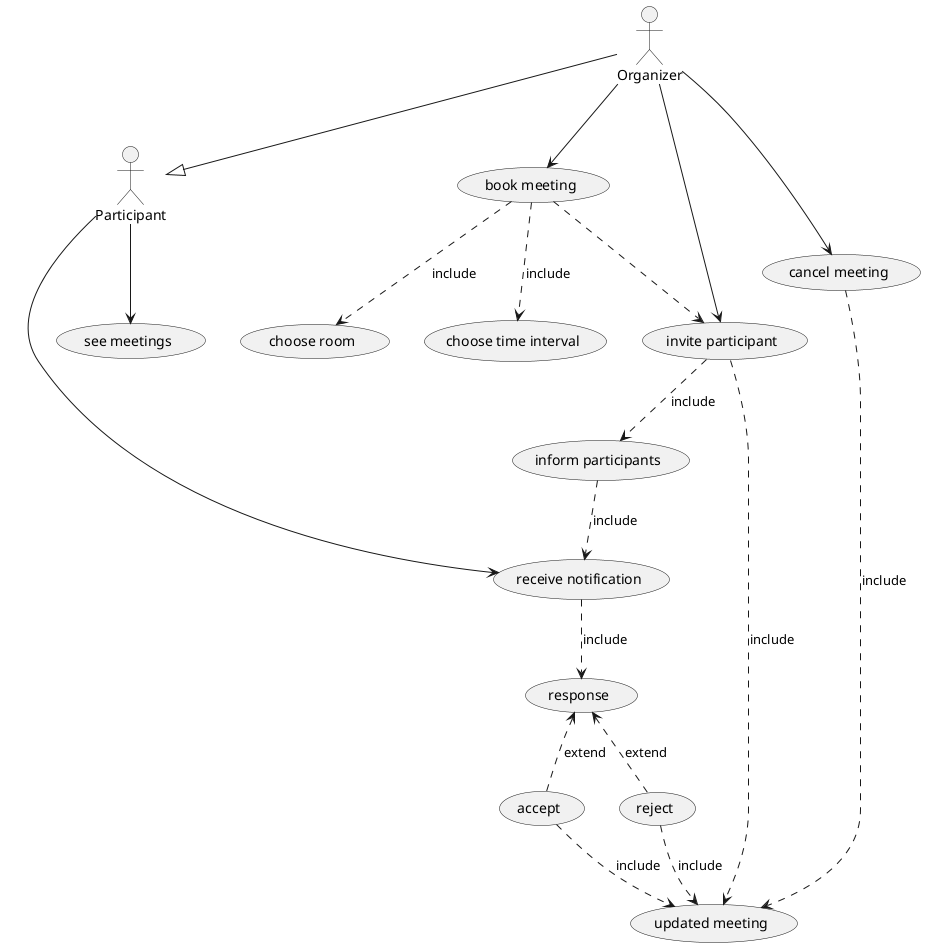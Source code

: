 @startuml
actor Organizer
actor Participant

Organizer --|> Participant
Organizer --> (book meeting)
(book meeting) ..> (choose room): include
(book meeting) ..> (choose time interval): include
(book meeting) ..> (invite participant)
    (invite participant) ..> (inform participants): include
        (inform participants) ..> (receive notification): include
Organizer --> (invite participant)
    (invite participant) ..> (updated meeting): include
Organizer --> (cancel meeting)
    (cancel meeting) ..> (updated meeting): include

Participant --> (see meetings)
Participant --> (receive notification)
(receive notification) ..> (response): include
    (response) <.. (accept): extend
        (accept) ..> (updated meeting): include
    (response) <.. (reject): extend
        (reject) ..> (updated meeting): include

@enduml
